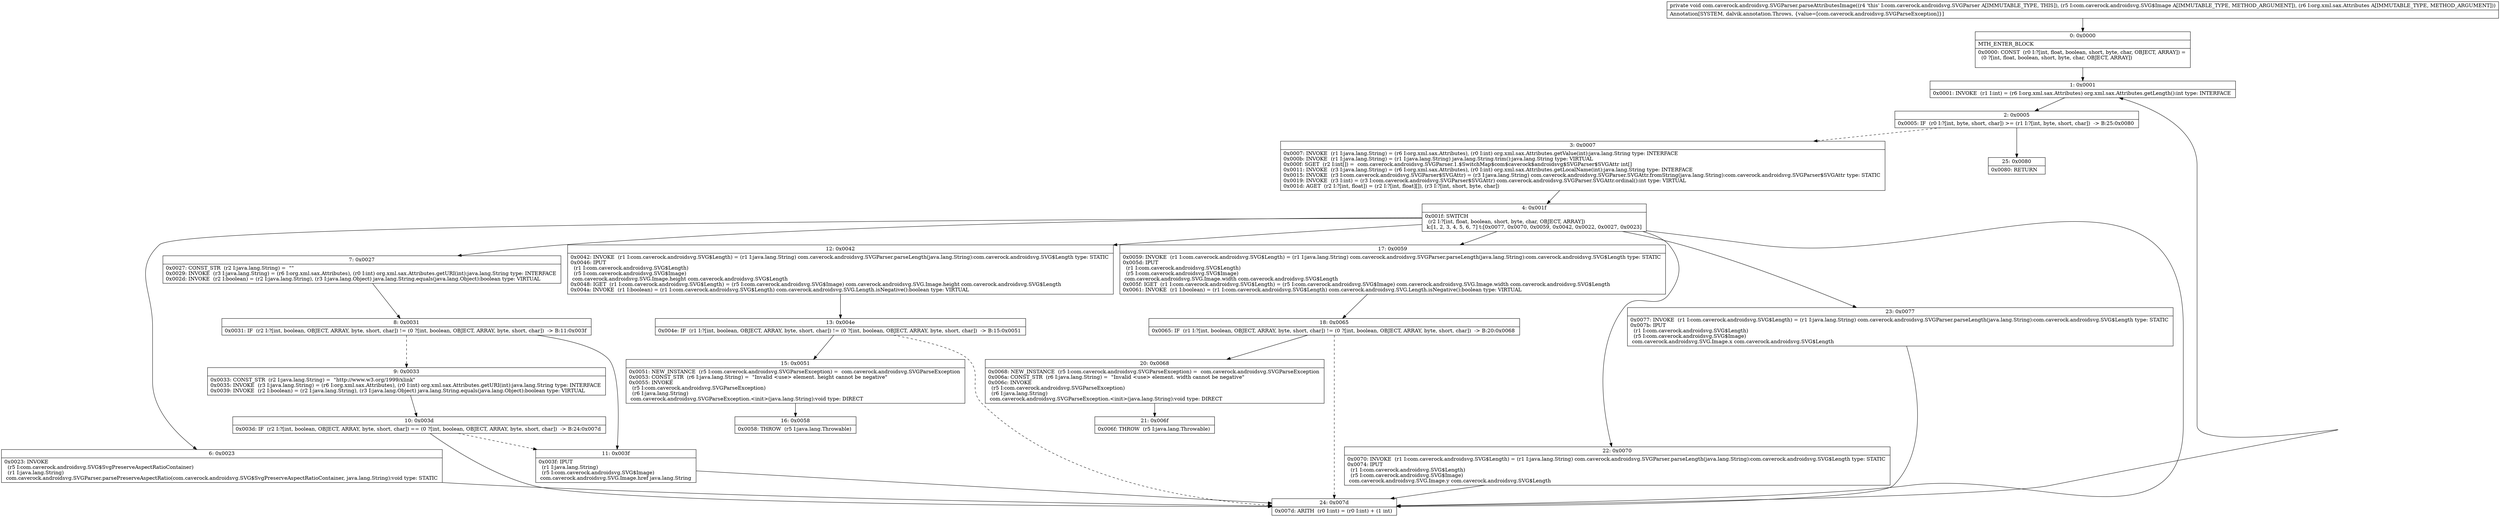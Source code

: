 digraph "CFG forcom.caverock.androidsvg.SVGParser.parseAttributesImage(Lcom\/caverock\/androidsvg\/SVG$Image;Lorg\/xml\/sax\/Attributes;)V" {
Node_0 [shape=record,label="{0\:\ 0x0000|MTH_ENTER_BLOCK\l|0x0000: CONST  (r0 I:?[int, float, boolean, short, byte, char, OBJECT, ARRAY]) = \l  (0 ?[int, float, boolean, short, byte, char, OBJECT, ARRAY])\l \l}"];
Node_1 [shape=record,label="{1\:\ 0x0001|0x0001: INVOKE  (r1 I:int) = (r6 I:org.xml.sax.Attributes) org.xml.sax.Attributes.getLength():int type: INTERFACE \l}"];
Node_2 [shape=record,label="{2\:\ 0x0005|0x0005: IF  (r0 I:?[int, byte, short, char]) \>= (r1 I:?[int, byte, short, char])  \-\> B:25:0x0080 \l}"];
Node_3 [shape=record,label="{3\:\ 0x0007|0x0007: INVOKE  (r1 I:java.lang.String) = (r6 I:org.xml.sax.Attributes), (r0 I:int) org.xml.sax.Attributes.getValue(int):java.lang.String type: INTERFACE \l0x000b: INVOKE  (r1 I:java.lang.String) = (r1 I:java.lang.String) java.lang.String.trim():java.lang.String type: VIRTUAL \l0x000f: SGET  (r2 I:int[]) =  com.caverock.androidsvg.SVGParser.1.$SwitchMap$com$caverock$androidsvg$SVGParser$SVGAttr int[] \l0x0011: INVOKE  (r3 I:java.lang.String) = (r6 I:org.xml.sax.Attributes), (r0 I:int) org.xml.sax.Attributes.getLocalName(int):java.lang.String type: INTERFACE \l0x0015: INVOKE  (r3 I:com.caverock.androidsvg.SVGParser$SVGAttr) = (r3 I:java.lang.String) com.caverock.androidsvg.SVGParser.SVGAttr.fromString(java.lang.String):com.caverock.androidsvg.SVGParser$SVGAttr type: STATIC \l0x0019: INVOKE  (r3 I:int) = (r3 I:com.caverock.androidsvg.SVGParser$SVGAttr) com.caverock.androidsvg.SVGParser.SVGAttr.ordinal():int type: VIRTUAL \l0x001d: AGET  (r2 I:?[int, float]) = (r2 I:?[int, float][]), (r3 I:?[int, short, byte, char]) \l}"];
Node_4 [shape=record,label="{4\:\ 0x001f|0x001f: SWITCH  \l  (r2 I:?[int, float, boolean, short, byte, char, OBJECT, ARRAY])\l k:[1, 2, 3, 4, 5, 6, 7] t:[0x0077, 0x0070, 0x0059, 0x0042, 0x0022, 0x0027, 0x0023] \l}"];
Node_6 [shape=record,label="{6\:\ 0x0023|0x0023: INVOKE  \l  (r5 I:com.caverock.androidsvg.SVG$SvgPreserveAspectRatioContainer)\l  (r1 I:java.lang.String)\l com.caverock.androidsvg.SVGParser.parsePreserveAspectRatio(com.caverock.androidsvg.SVG$SvgPreserveAspectRatioContainer, java.lang.String):void type: STATIC \l}"];
Node_7 [shape=record,label="{7\:\ 0x0027|0x0027: CONST_STR  (r2 I:java.lang.String) =  \"\" \l0x0029: INVOKE  (r3 I:java.lang.String) = (r6 I:org.xml.sax.Attributes), (r0 I:int) org.xml.sax.Attributes.getURI(int):java.lang.String type: INTERFACE \l0x002d: INVOKE  (r2 I:boolean) = (r2 I:java.lang.String), (r3 I:java.lang.Object) java.lang.String.equals(java.lang.Object):boolean type: VIRTUAL \l}"];
Node_8 [shape=record,label="{8\:\ 0x0031|0x0031: IF  (r2 I:?[int, boolean, OBJECT, ARRAY, byte, short, char]) != (0 ?[int, boolean, OBJECT, ARRAY, byte, short, char])  \-\> B:11:0x003f \l}"];
Node_9 [shape=record,label="{9\:\ 0x0033|0x0033: CONST_STR  (r2 I:java.lang.String) =  \"http:\/\/www.w3.org\/1999\/xlink\" \l0x0035: INVOKE  (r3 I:java.lang.String) = (r6 I:org.xml.sax.Attributes), (r0 I:int) org.xml.sax.Attributes.getURI(int):java.lang.String type: INTERFACE \l0x0039: INVOKE  (r2 I:boolean) = (r2 I:java.lang.String), (r3 I:java.lang.Object) java.lang.String.equals(java.lang.Object):boolean type: VIRTUAL \l}"];
Node_10 [shape=record,label="{10\:\ 0x003d|0x003d: IF  (r2 I:?[int, boolean, OBJECT, ARRAY, byte, short, char]) == (0 ?[int, boolean, OBJECT, ARRAY, byte, short, char])  \-\> B:24:0x007d \l}"];
Node_11 [shape=record,label="{11\:\ 0x003f|0x003f: IPUT  \l  (r1 I:java.lang.String)\l  (r5 I:com.caverock.androidsvg.SVG$Image)\l com.caverock.androidsvg.SVG.Image.href java.lang.String \l}"];
Node_12 [shape=record,label="{12\:\ 0x0042|0x0042: INVOKE  (r1 I:com.caverock.androidsvg.SVG$Length) = (r1 I:java.lang.String) com.caverock.androidsvg.SVGParser.parseLength(java.lang.String):com.caverock.androidsvg.SVG$Length type: STATIC \l0x0046: IPUT  \l  (r1 I:com.caverock.androidsvg.SVG$Length)\l  (r5 I:com.caverock.androidsvg.SVG$Image)\l com.caverock.androidsvg.SVG.Image.height com.caverock.androidsvg.SVG$Length \l0x0048: IGET  (r1 I:com.caverock.androidsvg.SVG$Length) = (r5 I:com.caverock.androidsvg.SVG$Image) com.caverock.androidsvg.SVG.Image.height com.caverock.androidsvg.SVG$Length \l0x004a: INVOKE  (r1 I:boolean) = (r1 I:com.caverock.androidsvg.SVG$Length) com.caverock.androidsvg.SVG.Length.isNegative():boolean type: VIRTUAL \l}"];
Node_13 [shape=record,label="{13\:\ 0x004e|0x004e: IF  (r1 I:?[int, boolean, OBJECT, ARRAY, byte, short, char]) != (0 ?[int, boolean, OBJECT, ARRAY, byte, short, char])  \-\> B:15:0x0051 \l}"];
Node_15 [shape=record,label="{15\:\ 0x0051|0x0051: NEW_INSTANCE  (r5 I:com.caverock.androidsvg.SVGParseException) =  com.caverock.androidsvg.SVGParseException \l0x0053: CONST_STR  (r6 I:java.lang.String) =  \"Invalid \<use\> element. height cannot be negative\" \l0x0055: INVOKE  \l  (r5 I:com.caverock.androidsvg.SVGParseException)\l  (r6 I:java.lang.String)\l com.caverock.androidsvg.SVGParseException.\<init\>(java.lang.String):void type: DIRECT \l}"];
Node_16 [shape=record,label="{16\:\ 0x0058|0x0058: THROW  (r5 I:java.lang.Throwable) \l}"];
Node_17 [shape=record,label="{17\:\ 0x0059|0x0059: INVOKE  (r1 I:com.caverock.androidsvg.SVG$Length) = (r1 I:java.lang.String) com.caverock.androidsvg.SVGParser.parseLength(java.lang.String):com.caverock.androidsvg.SVG$Length type: STATIC \l0x005d: IPUT  \l  (r1 I:com.caverock.androidsvg.SVG$Length)\l  (r5 I:com.caverock.androidsvg.SVG$Image)\l com.caverock.androidsvg.SVG.Image.width com.caverock.androidsvg.SVG$Length \l0x005f: IGET  (r1 I:com.caverock.androidsvg.SVG$Length) = (r5 I:com.caverock.androidsvg.SVG$Image) com.caverock.androidsvg.SVG.Image.width com.caverock.androidsvg.SVG$Length \l0x0061: INVOKE  (r1 I:boolean) = (r1 I:com.caverock.androidsvg.SVG$Length) com.caverock.androidsvg.SVG.Length.isNegative():boolean type: VIRTUAL \l}"];
Node_18 [shape=record,label="{18\:\ 0x0065|0x0065: IF  (r1 I:?[int, boolean, OBJECT, ARRAY, byte, short, char]) != (0 ?[int, boolean, OBJECT, ARRAY, byte, short, char])  \-\> B:20:0x0068 \l}"];
Node_20 [shape=record,label="{20\:\ 0x0068|0x0068: NEW_INSTANCE  (r5 I:com.caverock.androidsvg.SVGParseException) =  com.caverock.androidsvg.SVGParseException \l0x006a: CONST_STR  (r6 I:java.lang.String) =  \"Invalid \<use\> element. width cannot be negative\" \l0x006c: INVOKE  \l  (r5 I:com.caverock.androidsvg.SVGParseException)\l  (r6 I:java.lang.String)\l com.caverock.androidsvg.SVGParseException.\<init\>(java.lang.String):void type: DIRECT \l}"];
Node_21 [shape=record,label="{21\:\ 0x006f|0x006f: THROW  (r5 I:java.lang.Throwable) \l}"];
Node_22 [shape=record,label="{22\:\ 0x0070|0x0070: INVOKE  (r1 I:com.caverock.androidsvg.SVG$Length) = (r1 I:java.lang.String) com.caverock.androidsvg.SVGParser.parseLength(java.lang.String):com.caverock.androidsvg.SVG$Length type: STATIC \l0x0074: IPUT  \l  (r1 I:com.caverock.androidsvg.SVG$Length)\l  (r5 I:com.caverock.androidsvg.SVG$Image)\l com.caverock.androidsvg.SVG.Image.y com.caverock.androidsvg.SVG$Length \l}"];
Node_23 [shape=record,label="{23\:\ 0x0077|0x0077: INVOKE  (r1 I:com.caverock.androidsvg.SVG$Length) = (r1 I:java.lang.String) com.caverock.androidsvg.SVGParser.parseLength(java.lang.String):com.caverock.androidsvg.SVG$Length type: STATIC \l0x007b: IPUT  \l  (r1 I:com.caverock.androidsvg.SVG$Length)\l  (r5 I:com.caverock.androidsvg.SVG$Image)\l com.caverock.androidsvg.SVG.Image.x com.caverock.androidsvg.SVG$Length \l}"];
Node_24 [shape=record,label="{24\:\ 0x007d|0x007d: ARITH  (r0 I:int) = (r0 I:int) + (1 int) \l}"];
Node_25 [shape=record,label="{25\:\ 0x0080|0x0080: RETURN   \l}"];
MethodNode[shape=record,label="{private void com.caverock.androidsvg.SVGParser.parseAttributesImage((r4 'this' I:com.caverock.androidsvg.SVGParser A[IMMUTABLE_TYPE, THIS]), (r5 I:com.caverock.androidsvg.SVG$Image A[IMMUTABLE_TYPE, METHOD_ARGUMENT]), (r6 I:org.xml.sax.Attributes A[IMMUTABLE_TYPE, METHOD_ARGUMENT]))  | Annotation[SYSTEM, dalvik.annotation.Throws, \{value=[com.caverock.androidsvg.SVGParseException]\}]\l}"];
MethodNode -> Node_0;
Node_0 -> Node_1;
Node_1 -> Node_2;
Node_2 -> Node_3[style=dashed];
Node_2 -> Node_25;
Node_3 -> Node_4;
Node_4 -> Node_6;
Node_4 -> Node_7;
Node_4 -> Node_12;
Node_4 -> Node_17;
Node_4 -> Node_22;
Node_4 -> Node_23;
Node_4 -> Node_24;
Node_6 -> Node_24;
Node_7 -> Node_8;
Node_8 -> Node_9[style=dashed];
Node_8 -> Node_11;
Node_9 -> Node_10;
Node_10 -> Node_11[style=dashed];
Node_10 -> Node_24;
Node_11 -> Node_24;
Node_12 -> Node_13;
Node_13 -> Node_15;
Node_13 -> Node_24[style=dashed];
Node_15 -> Node_16;
Node_17 -> Node_18;
Node_18 -> Node_20;
Node_18 -> Node_24[style=dashed];
Node_20 -> Node_21;
Node_22 -> Node_24;
Node_23 -> Node_24;
Node_24 -> Node_1;
}

